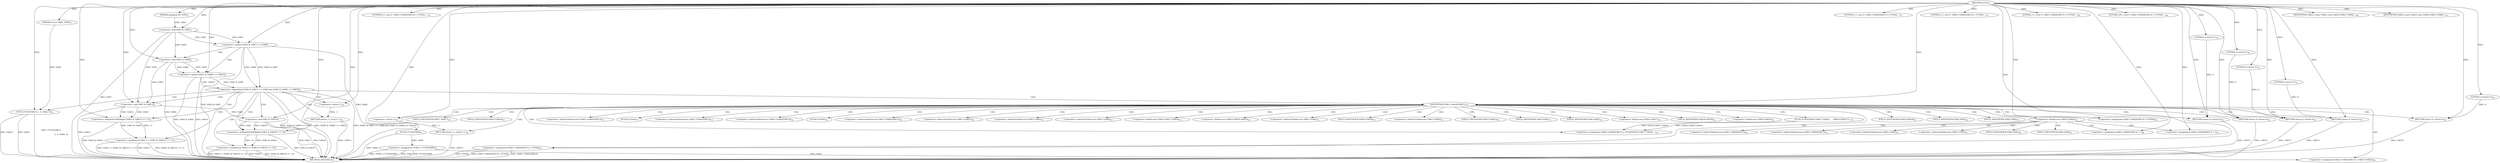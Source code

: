 digraph "FUN1" {  
"8" [label = <(METHOD,FUN1)<SUB>1</SUB>> ]
"147" [label = <(METHOD_RETURN,int)<SUB>1</SUB>> ]
"9" [label = <(PARAM,struct VAR1 *VAR2)<SUB>1</SUB>> ]
"10" [label = <(PARAM,unsigned int VAR3)<SUB>1</SUB>> ]
"13" [label = <(&lt;operator&gt;.assignment,*VAR5 = FUN2(VAR6))<SUB>3</SUB>> ]
"144" [label = <(RETURN,return -1;,return -1;)<SUB>43</SUB>> ]
"18" [label = <(&lt;operator&gt;.logicalAnd,(VAR3 &amp; VAR7) == VAR8 &amp;&amp; (VAR3 &amp; VAR9) == VAR10)<SUB>5</SUB>> ]
"145" [label = <(&lt;operator&gt;.minus,-1)<SUB>43</SUB>> ]
"15" [label = <(FUN2,FUN2(VAR6))<SUB>3</SUB>> ]
"31" [label = <(&lt;operator&gt;.assignment,VAR11 = (VAR3 &amp; VAR12) &gt;&gt; 11)<SUB>6</SUB>> ]
"39" [label = <(&lt;operator&gt;.assignment,VAR13 = (VAR3 &amp; VAR14) &gt;&gt; 16)<SUB>7</SUB>> ]
"46" [label = <(FUN3,FUN3(VAR15,

				1, 0, VAR2, 0))<SUB>8</SUB>> ]
"19" [label = <(&lt;operator&gt;.equals,(VAR3 &amp; VAR7) == VAR8)<SUB>5</SUB>> ]
"24" [label = <(&lt;operator&gt;.equals,(VAR3 &amp; VAR9) == VAR10)<SUB>5</SUB>> ]
"53" [label = <(IDENTIFIER,VAR11,switch(VAR11))<SUB>13</SUB>> ]
"20" [label = <(&lt;operator&gt;.and,VAR3 &amp; VAR7)<SUB>5</SUB>> ]
"25" [label = <(&lt;operator&gt;.and,VAR3 &amp; VAR9)<SUB>5</SUB>> ]
"33" [label = <(&lt;operator&gt;.arithmeticShiftRight,(VAR3 &amp; VAR12) &gt;&gt; 11)<SUB>6</SUB>> ]
"41" [label = <(&lt;operator&gt;.arithmeticShiftRight,(VAR3 &amp; VAR14) &gt;&gt; 16)<SUB>7</SUB>> ]
"56" [label = <(LITERAL,0,{
 		case 0:		
 			VAR2-&gt;VAR2[VAR13] = FUN4();
...)<SUB>14</SUB>> ]
"57" [label = <(&lt;operator&gt;.assignment,VAR2-&gt;VAR2[VAR13] = FUN4())<SUB>15</SUB>> ]
"64" [label = <(RETURN,return 0;,return 0;)<SUB>16</SUB>> ]
"67" [label = <(LITERAL,1,{
 		case 0:		
 			VAR2-&gt;VAR2[VAR13] = FUN4();
...)<SUB>17</SUB>> ]
"68" [label = <(&lt;operator&gt;.assignment,VAR2-&gt;VAR2[VAR13] = FUN5(VAR16.VAR17.VAR18,
			...)<SUB>18</SUB>> ]
"85" [label = <(RETURN,return 0;,return 0;)<SUB>20</SUB>> ]
"88" [label = <(LITERAL,2,{
 		case 0:		
 			VAR2-&gt;VAR2[VAR13] = FUN4();
...)<SUB>21</SUB>> ]
"89" [label = <(&lt;operator&gt;.assignment,VAR2-&gt;VAR2[VAR13] = FUN6())<SUB>22</SUB>> ]
"96" [label = <(RETURN,return 0;,return 0;)<SUB>23</SUB>> ]
"99" [label = <(LITERAL,3,{
 		case 0:		
 			VAR2-&gt;VAR2[VAR13] = FUN4();
...)<SUB>24</SUB>> ]
"125" [label = <(RETURN,return 0;,return 0;)<SUB>33</SUB>> ]
"128" [label = <(LITERAL,29,{
 		case 0:		
 			VAR2-&gt;VAR2[VAR13] = FUN4();
...)<SUB>34</SUB>> ]
"129" [label = <(&lt;operator&gt;.assignment,VAR2-&gt;VAR2[VAR13] = VAR5-&gt;VAR23)<SUB>35</SUB>> ]
"138" [label = <(RETURN,return 0;,return 0;)<SUB>36</SUB>> ]
"141" [label = <(RETURN,return -1;,return -1;)<SUB>38</SUB>> ]
"34" [label = <(&lt;operator&gt;.and,VAR3 &amp; VAR12)<SUB>6</SUB>> ]
"42" [label = <(&lt;operator&gt;.and,VAR3 &amp; VAR14)<SUB>7</SUB>> ]
"65" [label = <(LITERAL,0,return 0;)<SUB>16</SUB>> ]
"86" [label = <(LITERAL,0,return 0;)<SUB>20</SUB>> ]
"97" [label = <(LITERAL,0,return 0;)<SUB>23</SUB>> ]
"126" [label = <(LITERAL,0,return 0;)<SUB>33</SUB>> ]
"139" [label = <(LITERAL,0,return 0;)<SUB>36</SUB>> ]
"142" [label = <(&lt;operator&gt;.minus,-1)<SUB>38</SUB>> ]
"74" [label = <(FUN5,FUN5(VAR16.VAR17.VAR18,
					     VAR16.VAR19.V...)<SUB>18</SUB>> ]
"106" [label = <(IDENTIFIER,VAR21,{
			case VAR21:
			case VAR22:
				VAR2-&gt;VAR2[...)<SUB>26</SUB>> ]
"108" [label = <(IDENTIFIER,VAR22,{
			case VAR21:
			case VAR22:
				VAR2-&gt;VAR2[...)<SUB>27</SUB>> ]
"109" [label = <(&lt;operator&gt;.assignment,VAR2-&gt;VAR2[VAR13] = 1)<SUB>28</SUB>> ]
"118" [label = <(&lt;operator&gt;.assignment,VAR2-&gt;VAR2[VAR13] = 2)<SUB>31</SUB>> ]
"58" [label = <(&lt;operator&gt;.indirectIndexAccess,VAR2-&gt;VAR2[VAR13])<SUB>15</SUB>> ]
"63" [label = <(FUN4,FUN4())<SUB>15</SUB>> ]
"69" [label = <(&lt;operator&gt;.indirectIndexAccess,VAR2-&gt;VAR2[VAR13])<SUB>18</SUB>> ]
"90" [label = <(&lt;operator&gt;.indirectIndexAccess,VAR2-&gt;VAR2[VAR13])<SUB>22</SUB>> ]
"95" [label = <(FUN6,FUN6())<SUB>22</SUB>> ]
"101" [label = <(&lt;operator&gt;.fieldAccess,VAR16.VAR20)<SUB>25</SUB>> ]
"130" [label = <(&lt;operator&gt;.indirectIndexAccess,VAR2-&gt;VAR2[VAR13])<SUB>35</SUB>> ]
"135" [label = <(&lt;operator&gt;.indirectFieldAccess,VAR5-&gt;VAR23)<SUB>35</SUB>> ]
"59" [label = <(&lt;operator&gt;.indirectFieldAccess,VAR2-&gt;VAR2)<SUB>15</SUB>> ]
"70" [label = <(&lt;operator&gt;.indirectFieldAccess,VAR2-&gt;VAR2)<SUB>18</SUB>> ]
"75" [label = <(&lt;operator&gt;.fieldAccess,VAR16.VAR17.VAR18)<SUB>18</SUB>> ]
"80" [label = <(&lt;operator&gt;.fieldAccess,VAR16.VAR19.VAR18)<SUB>19</SUB>> ]
"91" [label = <(&lt;operator&gt;.indirectFieldAccess,VAR2-&gt;VAR2)<SUB>22</SUB>> ]
"103" [label = <(FIELD_IDENTIFIER,VAR20,VAR20)<SUB>25</SUB>> ]
"131" [label = <(&lt;operator&gt;.indirectFieldAccess,VAR2-&gt;VAR2)<SUB>35</SUB>> ]
"137" [label = <(FIELD_IDENTIFIER,VAR23,VAR23)<SUB>35</SUB>> ]
"61" [label = <(FIELD_IDENTIFIER,VAR2,VAR2)<SUB>15</SUB>> ]
"72" [label = <(FIELD_IDENTIFIER,VAR2,VAR2)<SUB>18</SUB>> ]
"76" [label = <(&lt;operator&gt;.fieldAccess,VAR16.VAR17)<SUB>18</SUB>> ]
"79" [label = <(FIELD_IDENTIFIER,VAR18,VAR18)<SUB>18</SUB>> ]
"81" [label = <(&lt;operator&gt;.fieldAccess,VAR16.VAR19)<SUB>19</SUB>> ]
"84" [label = <(FIELD_IDENTIFIER,VAR18,VAR18)<SUB>19</SUB>> ]
"93" [label = <(FIELD_IDENTIFIER,VAR2,VAR2)<SUB>22</SUB>> ]
"110" [label = <(&lt;operator&gt;.indirectIndexAccess,VAR2-&gt;VAR2[VAR13])<SUB>28</SUB>> ]
"119" [label = <(&lt;operator&gt;.indirectIndexAccess,VAR2-&gt;VAR2[VAR13])<SUB>31</SUB>> ]
"133" [label = <(FIELD_IDENTIFIER,VAR2,VAR2)<SUB>35</SUB>> ]
"78" [label = <(FIELD_IDENTIFIER,VAR17,VAR17)<SUB>18</SUB>> ]
"83" [label = <(FIELD_IDENTIFIER,VAR19,VAR19)<SUB>19</SUB>> ]
"111" [label = <(&lt;operator&gt;.indirectFieldAccess,VAR2-&gt;VAR2)<SUB>28</SUB>> ]
"120" [label = <(&lt;operator&gt;.indirectFieldAccess,VAR2-&gt;VAR2)<SUB>31</SUB>> ]
"113" [label = <(FIELD_IDENTIFIER,VAR2,VAR2)<SUB>28</SUB>> ]
"122" [label = <(FIELD_IDENTIFIER,VAR2,VAR2)<SUB>31</SUB>> ]
  "85" -> "147"  [ label = "DDG: &lt;RET&gt;"] 
  "96" -> "147"  [ label = "DDG: &lt;RET&gt;"] 
  "144" -> "147"  [ label = "DDG: &lt;RET&gt;"] 
  "125" -> "147"  [ label = "DDG: &lt;RET&gt;"] 
  "141" -> "147"  [ label = "DDG: &lt;RET&gt;"] 
  "64" -> "147"  [ label = "DDG: &lt;RET&gt;"] 
  "138" -> "147"  [ label = "DDG: &lt;RET&gt;"] 
  "13" -> "147"  [ label = "DDG: VAR5"] 
  "13" -> "147"  [ label = "DDG: FUN2(VAR6)"] 
  "13" -> "147"  [ label = "DDG: *VAR5 = FUN2(VAR6)"] 
  "19" -> "147"  [ label = "DDG: VAR3 &amp; VAR7"] 
  "18" -> "147"  [ label = "DDG: (VAR3 &amp; VAR7) == VAR8"] 
  "24" -> "147"  [ label = "DDG: VAR3 &amp; VAR9"] 
  "18" -> "147"  [ label = "DDG: (VAR3 &amp; VAR9) == VAR10"] 
  "18" -> "147"  [ label = "DDG: (VAR3 &amp; VAR7) == VAR8 &amp;&amp; (VAR3 &amp; VAR9) == VAR10"] 
  "31" -> "147"  [ label = "DDG: VAR11"] 
  "33" -> "147"  [ label = "DDG: VAR3 &amp; VAR12"] 
  "31" -> "147"  [ label = "DDG: (VAR3 &amp; VAR12) &gt;&gt; 11"] 
  "31" -> "147"  [ label = "DDG: VAR11 = (VAR3 &amp; VAR12) &gt;&gt; 11"] 
  "39" -> "147"  [ label = "DDG: VAR13"] 
  "42" -> "147"  [ label = "DDG: VAR3"] 
  "41" -> "147"  [ label = "DDG: VAR3 &amp; VAR14"] 
  "39" -> "147"  [ label = "DDG: (VAR3 &amp; VAR14) &gt;&gt; 16"] 
  "39" -> "147"  [ label = "DDG: VAR13 = (VAR3 &amp; VAR14) &gt;&gt; 16"] 
  "46" -> "147"  [ label = "DDG: VAR2"] 
  "46" -> "147"  [ label = "DDG: FUN3(VAR15,

				1, 0, VAR2, 0)"] 
  "57" -> "147"  [ label = "DDG: VAR2-&gt;VAR2[VAR13]"] 
  "57" -> "147"  [ label = "DDG: FUN4()"] 
  "57" -> "147"  [ label = "DDG: VAR2-&gt;VAR2[VAR13] = FUN4()"] 
  "46" -> "147"  [ label = "DDG: VAR15"] 
  "20" -> "147"  [ label = "DDG: VAR7"] 
  "19" -> "147"  [ label = "DDG: VAR8"] 
  "15" -> "147"  [ label = "DDG: VAR6"] 
  "24" -> "147"  [ label = "DDG: VAR10"] 
  "34" -> "147"  [ label = "DDG: VAR12"] 
  "25" -> "147"  [ label = "DDG: VAR9"] 
  "42" -> "147"  [ label = "DDG: VAR14"] 
  "8" -> "9"  [ label = "DDG: "] 
  "8" -> "10"  [ label = "DDG: "] 
  "15" -> "13"  [ label = "DDG: VAR6"] 
  "145" -> "144"  [ label = "DDG: -1"] 
  "8" -> "15"  [ label = "DDG: "] 
  "19" -> "18"  [ label = "DDG: VAR3 &amp; VAR7"] 
  "19" -> "18"  [ label = "DDG: VAR8"] 
  "24" -> "18"  [ label = "DDG: VAR3 &amp; VAR9"] 
  "24" -> "18"  [ label = "DDG: VAR10"] 
  "33" -> "31"  [ label = "DDG: VAR3 &amp; VAR12"] 
  "33" -> "31"  [ label = "DDG: 11"] 
  "41" -> "39"  [ label = "DDG: VAR3 &amp; VAR14"] 
  "41" -> "39"  [ label = "DDG: 16"] 
  "8" -> "145"  [ label = "DDG: "] 
  "20" -> "19"  [ label = "DDG: VAR3"] 
  "20" -> "19"  [ label = "DDG: VAR7"] 
  "8" -> "19"  [ label = "DDG: "] 
  "25" -> "24"  [ label = "DDG: VAR3"] 
  "25" -> "24"  [ label = "DDG: VAR9"] 
  "8" -> "24"  [ label = "DDG: "] 
  "8" -> "46"  [ label = "DDG: "] 
  "9" -> "46"  [ label = "DDG: VAR2"] 
  "8" -> "53"  [ label = "DDG: "] 
  "10" -> "20"  [ label = "DDG: VAR3"] 
  "8" -> "20"  [ label = "DDG: "] 
  "20" -> "25"  [ label = "DDG: VAR3"] 
  "8" -> "25"  [ label = "DDG: "] 
  "34" -> "33"  [ label = "DDG: VAR3"] 
  "34" -> "33"  [ label = "DDG: VAR12"] 
  "8" -> "33"  [ label = "DDG: "] 
  "42" -> "41"  [ label = "DDG: VAR3"] 
  "42" -> "41"  [ label = "DDG: VAR14"] 
  "8" -> "41"  [ label = "DDG: "] 
  "8" -> "56"  [ label = "DDG: "] 
  "8" -> "57"  [ label = "DDG: "] 
  "65" -> "64"  [ label = "DDG: 0"] 
  "8" -> "64"  [ label = "DDG: "] 
  "8" -> "67"  [ label = "DDG: "] 
  "74" -> "68"  [ label = "DDG: VAR16.VAR17.VAR18"] 
  "74" -> "68"  [ label = "DDG: VAR16.VAR19.VAR18"] 
  "86" -> "85"  [ label = "DDG: 0"] 
  "8" -> "85"  [ label = "DDG: "] 
  "8" -> "88"  [ label = "DDG: "] 
  "8" -> "89"  [ label = "DDG: "] 
  "97" -> "96"  [ label = "DDG: 0"] 
  "8" -> "96"  [ label = "DDG: "] 
  "8" -> "99"  [ label = "DDG: "] 
  "126" -> "125"  [ label = "DDG: 0"] 
  "8" -> "125"  [ label = "DDG: "] 
  "8" -> "128"  [ label = "DDG: "] 
  "13" -> "129"  [ label = "DDG: VAR5"] 
  "139" -> "138"  [ label = "DDG: 0"] 
  "8" -> "138"  [ label = "DDG: "] 
  "142" -> "141"  [ label = "DDG: -1"] 
  "20" -> "34"  [ label = "DDG: VAR3"] 
  "25" -> "34"  [ label = "DDG: VAR3"] 
  "8" -> "34"  [ label = "DDG: "] 
  "34" -> "42"  [ label = "DDG: VAR3"] 
  "8" -> "42"  [ label = "DDG: "] 
  "8" -> "65"  [ label = "DDG: "] 
  "8" -> "86"  [ label = "DDG: "] 
  "8" -> "97"  [ label = "DDG: "] 
  "8" -> "126"  [ label = "DDG: "] 
  "8" -> "139"  [ label = "DDG: "] 
  "8" -> "106"  [ label = "DDG: "] 
  "8" -> "108"  [ label = "DDG: "] 
  "8" -> "109"  [ label = "DDG: "] 
  "8" -> "118"  [ label = "DDG: "] 
  "8" -> "142"  [ label = "DDG: "] 
  "18" -> "34"  [ label = "CDG: "] 
  "18" -> "42"  [ label = "CDG: "] 
  "18" -> "145"  [ label = "CDG: "] 
  "18" -> "144"  [ label = "CDG: "] 
  "18" -> "33"  [ label = "CDG: "] 
  "18" -> "46"  [ label = "CDG: "] 
  "18" -> "53"  [ label = "CDG: "] 
  "18" -> "41"  [ label = "CDG: "] 
  "18" -> "39"  [ label = "CDG: "] 
  "18" -> "31"  [ label = "CDG: "] 
  "19" -> "25"  [ label = "CDG: "] 
  "19" -> "24"  [ label = "CDG: "] 
  "53" -> "68"  [ label = "CDG: "] 
  "53" -> "96"  [ label = "CDG: "] 
  "53" -> "64"  [ label = "CDG: "] 
  "53" -> "57"  [ label = "CDG: "] 
  "53" -> "75"  [ label = "CDG: "] 
  "53" -> "81"  [ label = "CDG: "] 
  "53" -> "84"  [ label = "CDG: "] 
  "53" -> "131"  [ label = "CDG: "] 
  "53" -> "85"  [ label = "CDG: "] 
  "53" -> "103"  [ label = "CDG: "] 
  "53" -> "69"  [ label = "CDG: "] 
  "53" -> "74"  [ label = "CDG: "] 
  "53" -> "95"  [ label = "CDG: "] 
  "53" -> "76"  [ label = "CDG: "] 
  "53" -> "59"  [ label = "CDG: "] 
  "53" -> "91"  [ label = "CDG: "] 
  "53" -> "129"  [ label = "CDG: "] 
  "53" -> "138"  [ label = "CDG: "] 
  "53" -> "93"  [ label = "CDG: "] 
  "53" -> "101"  [ label = "CDG: "] 
  "53" -> "90"  [ label = "CDG: "] 
  "53" -> "137"  [ label = "CDG: "] 
  "53" -> "79"  [ label = "CDG: "] 
  "53" -> "80"  [ label = "CDG: "] 
  "53" -> "58"  [ label = "CDG: "] 
  "53" -> "61"  [ label = "CDG: "] 
  "53" -> "130"  [ label = "CDG: "] 
  "53" -> "70"  [ label = "CDG: "] 
  "53" -> "141"  [ label = "CDG: "] 
  "53" -> "89"  [ label = "CDG: "] 
  "53" -> "72"  [ label = "CDG: "] 
  "53" -> "142"  [ label = "CDG: "] 
  "53" -> "83"  [ label = "CDG: "] 
  "53" -> "135"  [ label = "CDG: "] 
  "53" -> "63"  [ label = "CDG: "] 
  "53" -> "125"  [ label = "CDG: "] 
  "53" -> "78"  [ label = "CDG: "] 
  "53" -> "133"  [ label = "CDG: "] 
  "101" -> "120"  [ label = "CDG: "] 
  "101" -> "113"  [ label = "CDG: "] 
  "101" -> "119"  [ label = "CDG: "] 
  "101" -> "118"  [ label = "CDG: "] 
  "101" -> "111"  [ label = "CDG: "] 
  "101" -> "122"  [ label = "CDG: "] 
  "101" -> "110"  [ label = "CDG: "] 
  "101" -> "109"  [ label = "CDG: "] 
}
